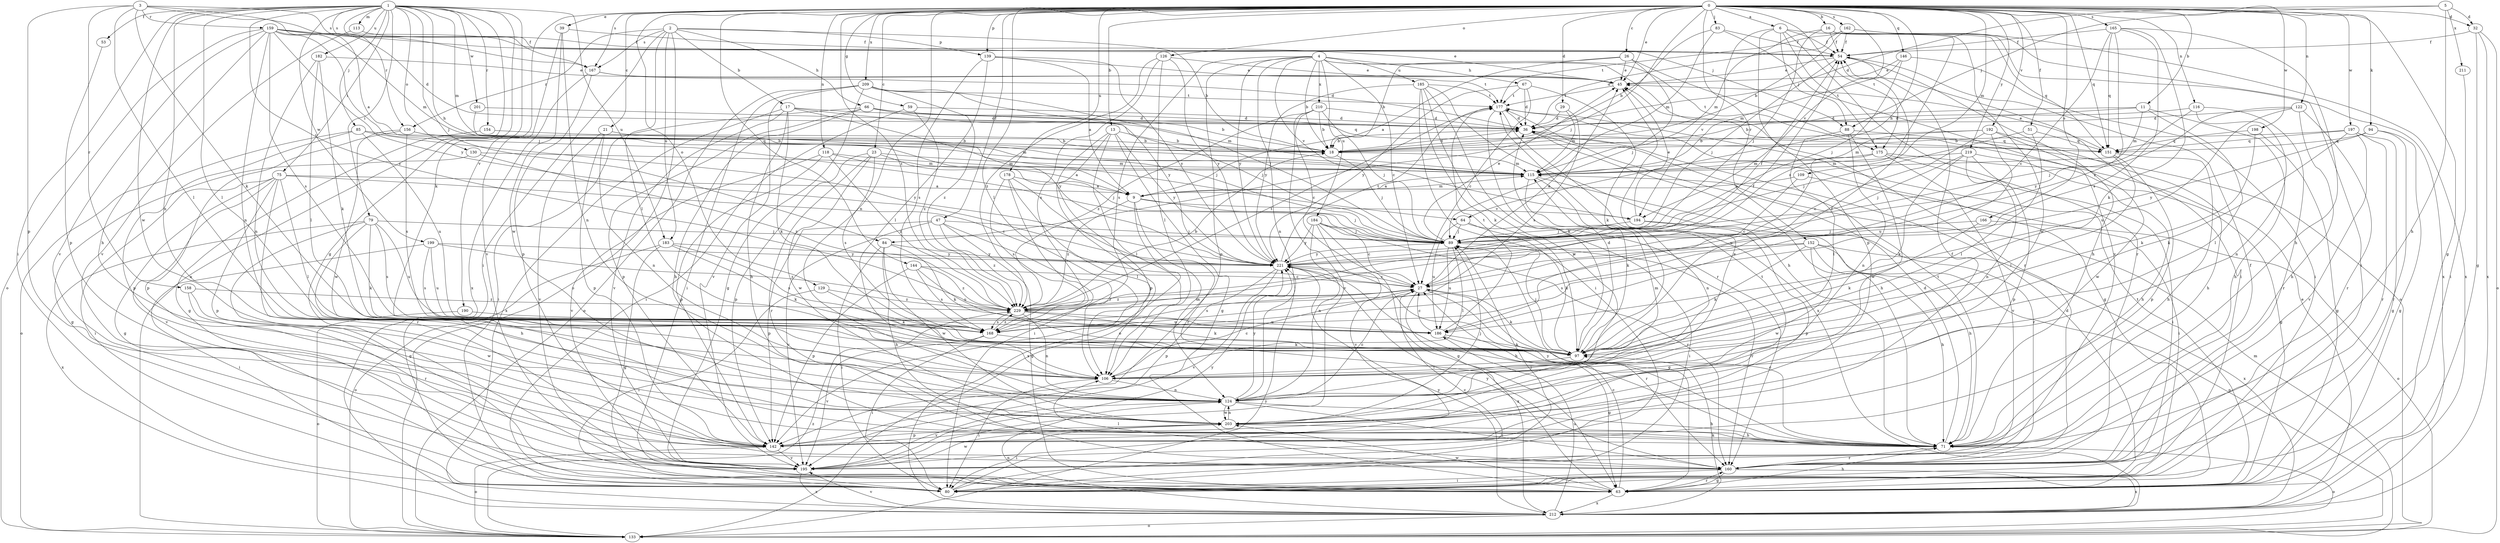 strict digraph  {
0;
1;
2;
3;
4;
5;
6;
9;
11;
13;
16;
17;
18;
21;
23;
26;
27;
29;
32;
36;
39;
45;
47;
51;
53;
54;
59;
63;
64;
66;
67;
71;
75;
79;
80;
83;
84;
85;
88;
89;
94;
97;
106;
109;
113;
115;
116;
118;
122;
124;
126;
129;
130;
133;
139;
142;
144;
146;
151;
152;
154;
156;
158;
159;
160;
162;
165;
166;
167;
168;
175;
177;
178;
182;
183;
184;
185;
186;
190;
192;
194;
195;
197;
198;
199;
201;
203;
209;
210;
211;
212;
219;
221;
229;
0 -> 6  [label=a];
0 -> 11  [label=b];
0 -> 13  [label=b];
0 -> 16  [label=b];
0 -> 21  [label=c];
0 -> 23  [label=c];
0 -> 26  [label=c];
0 -> 29  [label=d];
0 -> 32  [label=d];
0 -> 39  [label=e];
0 -> 45  [label=e];
0 -> 47  [label=f];
0 -> 51  [label=f];
0 -> 59  [label=g];
0 -> 63  [label=g];
0 -> 64  [label=h];
0 -> 83  [label=j];
0 -> 84  [label=j];
0 -> 94  [label=k];
0 -> 106  [label=l];
0 -> 109  [label=m];
0 -> 116  [label=n];
0 -> 118  [label=n];
0 -> 122  [label=n];
0 -> 124  [label=n];
0 -> 126  [label=o];
0 -> 129  [label=o];
0 -> 139  [label=p];
0 -> 144  [label=q];
0 -> 146  [label=q];
0 -> 151  [label=q];
0 -> 152  [label=r];
0 -> 162  [label=s];
0 -> 165  [label=s];
0 -> 166  [label=s];
0 -> 167  [label=s];
0 -> 175  [label=t];
0 -> 178  [label=u];
0 -> 190  [label=v];
0 -> 192  [label=v];
0 -> 194  [label=v];
0 -> 197  [label=w];
0 -> 198  [label=w];
0 -> 209  [label=x];
0 -> 219  [label=y];
0 -> 229  [label=z];
1 -> 53  [label=f];
1 -> 63  [label=g];
1 -> 64  [label=h];
1 -> 75  [label=i];
1 -> 79  [label=i];
1 -> 80  [label=i];
1 -> 84  [label=j];
1 -> 85  [label=j];
1 -> 88  [label=j];
1 -> 97  [label=k];
1 -> 106  [label=l];
1 -> 113  [label=m];
1 -> 115  [label=m];
1 -> 124  [label=n];
1 -> 130  [label=o];
1 -> 133  [label=o];
1 -> 154  [label=r];
1 -> 167  [label=s];
1 -> 182  [label=u];
1 -> 183  [label=u];
1 -> 199  [label=w];
1 -> 201  [label=w];
1 -> 203  [label=w];
1 -> 229  [label=z];
2 -> 17  [label=b];
2 -> 18  [label=b];
2 -> 66  [label=h];
2 -> 80  [label=i];
2 -> 106  [label=l];
2 -> 133  [label=o];
2 -> 139  [label=p];
2 -> 156  [label=r];
2 -> 167  [label=s];
2 -> 183  [label=u];
3 -> 9  [label=a];
3 -> 97  [label=k];
3 -> 106  [label=l];
3 -> 142  [label=p];
3 -> 156  [label=r];
3 -> 158  [label=r];
3 -> 159  [label=r];
3 -> 167  [label=s];
4 -> 18  [label=b];
4 -> 27  [label=c];
4 -> 67  [label=h];
4 -> 124  [label=n];
4 -> 142  [label=p];
4 -> 160  [label=r];
4 -> 168  [label=s];
4 -> 175  [label=t];
4 -> 184  [label=u];
4 -> 185  [label=u];
4 -> 194  [label=v];
4 -> 210  [label=x];
4 -> 221  [label=y];
5 -> 32  [label=d];
5 -> 36  [label=d];
5 -> 71  [label=h];
5 -> 88  [label=j];
5 -> 211  [label=x];
6 -> 54  [label=f];
6 -> 88  [label=j];
6 -> 142  [label=p];
6 -> 151  [label=q];
6 -> 160  [label=r];
6 -> 175  [label=t];
6 -> 194  [label=v];
9 -> 89  [label=j];
9 -> 115  [label=m];
9 -> 124  [label=n];
9 -> 194  [label=v];
9 -> 212  [label=x];
9 -> 229  [label=z];
11 -> 18  [label=b];
11 -> 36  [label=d];
11 -> 71  [label=h];
11 -> 106  [label=l];
11 -> 115  [label=m];
13 -> 18  [label=b];
13 -> 63  [label=g];
13 -> 106  [label=l];
13 -> 133  [label=o];
13 -> 142  [label=p];
13 -> 221  [label=y];
16 -> 54  [label=f];
16 -> 89  [label=j];
16 -> 115  [label=m];
16 -> 203  [label=w];
16 -> 212  [label=x];
16 -> 229  [label=z];
17 -> 36  [label=d];
17 -> 71  [label=h];
17 -> 89  [label=j];
17 -> 97  [label=k];
17 -> 195  [label=v];
17 -> 212  [label=x];
17 -> 221  [label=y];
18 -> 36  [label=d];
18 -> 89  [label=j];
18 -> 115  [label=m];
21 -> 18  [label=b];
21 -> 124  [label=n];
21 -> 142  [label=p];
21 -> 195  [label=v];
23 -> 9  [label=a];
23 -> 115  [label=m];
23 -> 142  [label=p];
23 -> 160  [label=r];
23 -> 168  [label=s];
23 -> 203  [label=w];
26 -> 9  [label=a];
26 -> 18  [label=b];
26 -> 45  [label=e];
26 -> 89  [label=j];
26 -> 133  [label=o];
27 -> 45  [label=e];
27 -> 97  [label=k];
27 -> 160  [label=r];
27 -> 168  [label=s];
27 -> 212  [label=x];
27 -> 229  [label=z];
29 -> 36  [label=d];
29 -> 115  [label=m];
29 -> 168  [label=s];
32 -> 54  [label=f];
32 -> 63  [label=g];
32 -> 133  [label=o];
32 -> 212  [label=x];
36 -> 18  [label=b];
36 -> 71  [label=h];
36 -> 151  [label=q];
39 -> 54  [label=f];
39 -> 124  [label=n];
39 -> 195  [label=v];
39 -> 203  [label=w];
45 -> 177  [label=t];
47 -> 63  [label=g];
47 -> 89  [label=j];
47 -> 106  [label=l];
47 -> 142  [label=p];
47 -> 195  [label=v];
47 -> 229  [label=z];
51 -> 89  [label=j];
51 -> 106  [label=l];
51 -> 151  [label=q];
53 -> 142  [label=p];
54 -> 45  [label=e];
54 -> 71  [label=h];
54 -> 80  [label=i];
54 -> 89  [label=j];
59 -> 36  [label=d];
59 -> 80  [label=i];
59 -> 229  [label=z];
63 -> 27  [label=c];
63 -> 36  [label=d];
63 -> 71  [label=h];
63 -> 160  [label=r];
63 -> 177  [label=t];
63 -> 203  [label=w];
63 -> 212  [label=x];
63 -> 221  [label=y];
64 -> 80  [label=i];
64 -> 89  [label=j];
64 -> 97  [label=k];
64 -> 186  [label=u];
66 -> 18  [label=b];
66 -> 36  [label=d];
66 -> 71  [label=h];
66 -> 80  [label=i];
66 -> 115  [label=m];
66 -> 142  [label=p];
66 -> 151  [label=q];
67 -> 27  [label=c];
67 -> 36  [label=d];
67 -> 97  [label=k];
67 -> 177  [label=t];
67 -> 221  [label=y];
71 -> 27  [label=c];
71 -> 36  [label=d];
71 -> 133  [label=o];
71 -> 160  [label=r];
71 -> 177  [label=t];
71 -> 221  [label=y];
75 -> 9  [label=a];
75 -> 27  [label=c];
75 -> 63  [label=g];
75 -> 80  [label=i];
75 -> 106  [label=l];
75 -> 142  [label=p];
75 -> 160  [label=r];
75 -> 195  [label=v];
79 -> 63  [label=g];
79 -> 71  [label=h];
79 -> 89  [label=j];
79 -> 97  [label=k];
79 -> 168  [label=s];
79 -> 186  [label=u];
79 -> 212  [label=x];
80 -> 27  [label=c];
80 -> 89  [label=j];
83 -> 18  [label=b];
83 -> 54  [label=f];
83 -> 115  [label=m];
83 -> 195  [label=v];
84 -> 71  [label=h];
84 -> 80  [label=i];
84 -> 97  [label=k];
84 -> 203  [label=w];
84 -> 221  [label=y];
85 -> 18  [label=b];
85 -> 133  [label=o];
85 -> 142  [label=p];
85 -> 186  [label=u];
85 -> 221  [label=y];
88 -> 106  [label=l];
88 -> 124  [label=n];
88 -> 151  [label=q];
88 -> 203  [label=w];
89 -> 45  [label=e];
89 -> 63  [label=g];
89 -> 106  [label=l];
89 -> 160  [label=r];
89 -> 186  [label=u];
89 -> 221  [label=y];
94 -> 63  [label=g];
94 -> 151  [label=q];
94 -> 160  [label=r];
94 -> 221  [label=y];
97 -> 36  [label=d];
97 -> 54  [label=f];
97 -> 89  [label=j];
97 -> 106  [label=l];
106 -> 27  [label=c];
106 -> 80  [label=i];
106 -> 124  [label=n];
109 -> 9  [label=a];
109 -> 27  [label=c];
109 -> 80  [label=i];
113 -> 54  [label=f];
113 -> 195  [label=v];
115 -> 9  [label=a];
115 -> 97  [label=k];
115 -> 124  [label=n];
115 -> 160  [label=r];
116 -> 36  [label=d];
116 -> 89  [label=j];
116 -> 124  [label=n];
116 -> 160  [label=r];
118 -> 89  [label=j];
118 -> 115  [label=m];
118 -> 142  [label=p];
118 -> 195  [label=v];
118 -> 229  [label=z];
122 -> 36  [label=d];
122 -> 71  [label=h];
122 -> 160  [label=r];
122 -> 186  [label=u];
122 -> 221  [label=y];
124 -> 27  [label=c];
124 -> 71  [label=h];
124 -> 115  [label=m];
124 -> 160  [label=r];
124 -> 195  [label=v];
124 -> 203  [label=w];
124 -> 221  [label=y];
126 -> 45  [label=e];
126 -> 106  [label=l];
126 -> 168  [label=s];
126 -> 221  [label=y];
126 -> 229  [label=z];
129 -> 80  [label=i];
129 -> 97  [label=k];
129 -> 229  [label=z];
130 -> 63  [label=g];
130 -> 115  [label=m];
130 -> 229  [label=z];
133 -> 115  [label=m];
133 -> 221  [label=y];
133 -> 229  [label=z];
139 -> 9  [label=a];
139 -> 45  [label=e];
139 -> 106  [label=l];
139 -> 168  [label=s];
139 -> 221  [label=y];
142 -> 54  [label=f];
142 -> 133  [label=o];
142 -> 177  [label=t];
142 -> 195  [label=v];
144 -> 27  [label=c];
144 -> 142  [label=p];
144 -> 168  [label=s];
144 -> 186  [label=u];
144 -> 229  [label=z];
146 -> 45  [label=e];
146 -> 80  [label=i];
146 -> 89  [label=j];
146 -> 115  [label=m];
151 -> 45  [label=e];
151 -> 71  [label=h];
151 -> 106  [label=l];
151 -> 142  [label=p];
152 -> 71  [label=h];
152 -> 97  [label=k];
152 -> 133  [label=o];
152 -> 168  [label=s];
152 -> 203  [label=w];
152 -> 212  [label=x];
152 -> 221  [label=y];
154 -> 18  [label=b];
154 -> 63  [label=g];
156 -> 18  [label=b];
156 -> 115  [label=m];
156 -> 142  [label=p];
156 -> 168  [label=s];
156 -> 203  [label=w];
158 -> 160  [label=r];
158 -> 203  [label=w];
158 -> 229  [label=z];
159 -> 36  [label=d];
159 -> 45  [label=e];
159 -> 54  [label=f];
159 -> 71  [label=h];
159 -> 89  [label=j];
159 -> 115  [label=m];
159 -> 124  [label=n];
159 -> 133  [label=o];
159 -> 168  [label=s];
159 -> 195  [label=v];
159 -> 221  [label=y];
160 -> 54  [label=f];
160 -> 63  [label=g];
160 -> 80  [label=i];
160 -> 106  [label=l];
160 -> 212  [label=x];
162 -> 18  [label=b];
162 -> 36  [label=d];
162 -> 54  [label=f];
162 -> 80  [label=i];
162 -> 177  [label=t];
162 -> 212  [label=x];
165 -> 27  [label=c];
165 -> 54  [label=f];
165 -> 71  [label=h];
165 -> 97  [label=k];
165 -> 151  [label=q];
165 -> 168  [label=s];
165 -> 229  [label=z];
166 -> 89  [label=j];
166 -> 97  [label=k];
166 -> 133  [label=o];
167 -> 36  [label=d];
167 -> 142  [label=p];
167 -> 177  [label=t];
167 -> 212  [label=x];
168 -> 80  [label=i];
168 -> 97  [label=k];
168 -> 195  [label=v];
168 -> 229  [label=z];
175 -> 63  [label=g];
175 -> 80  [label=i];
175 -> 115  [label=m];
175 -> 186  [label=u];
175 -> 195  [label=v];
177 -> 36  [label=d];
177 -> 63  [label=g];
177 -> 97  [label=k];
177 -> 212  [label=x];
178 -> 9  [label=a];
178 -> 80  [label=i];
178 -> 106  [label=l];
178 -> 160  [label=r];
178 -> 168  [label=s];
182 -> 45  [label=e];
182 -> 97  [label=k];
182 -> 106  [label=l];
182 -> 124  [label=n];
183 -> 63  [label=g];
183 -> 97  [label=k];
183 -> 133  [label=o];
183 -> 168  [label=s];
183 -> 221  [label=y];
184 -> 27  [label=c];
184 -> 63  [label=g];
184 -> 89  [label=j];
184 -> 124  [label=n];
184 -> 160  [label=r];
184 -> 195  [label=v];
184 -> 221  [label=y];
185 -> 71  [label=h];
185 -> 80  [label=i];
185 -> 97  [label=k];
185 -> 160  [label=r];
185 -> 177  [label=t];
185 -> 203  [label=w];
185 -> 221  [label=y];
186 -> 27  [label=c];
186 -> 63  [label=g];
186 -> 97  [label=k];
186 -> 177  [label=t];
190 -> 133  [label=o];
190 -> 186  [label=u];
192 -> 18  [label=b];
192 -> 27  [label=c];
192 -> 71  [label=h];
192 -> 115  [label=m];
192 -> 186  [label=u];
192 -> 203  [label=w];
194 -> 45  [label=e];
194 -> 71  [label=h];
194 -> 89  [label=j];
194 -> 142  [label=p];
195 -> 203  [label=w];
195 -> 212  [label=x];
195 -> 221  [label=y];
197 -> 18  [label=b];
197 -> 63  [label=g];
197 -> 97  [label=k];
197 -> 151  [label=q];
197 -> 160  [label=r];
197 -> 195  [label=v];
198 -> 63  [label=g];
198 -> 97  [label=k];
198 -> 151  [label=q];
199 -> 80  [label=i];
199 -> 168  [label=s];
199 -> 186  [label=u];
199 -> 221  [label=y];
199 -> 229  [label=z];
201 -> 36  [label=d];
201 -> 89  [label=j];
203 -> 45  [label=e];
203 -> 71  [label=h];
203 -> 80  [label=i];
203 -> 89  [label=j];
203 -> 124  [label=n];
203 -> 142  [label=p];
209 -> 63  [label=g];
209 -> 80  [label=i];
209 -> 89  [label=j];
209 -> 133  [label=o];
209 -> 177  [label=t];
209 -> 195  [label=v];
209 -> 221  [label=y];
209 -> 229  [label=z];
210 -> 18  [label=b];
210 -> 27  [label=c];
210 -> 36  [label=d];
210 -> 89  [label=j];
210 -> 195  [label=v];
210 -> 229  [label=z];
211 -> 80  [label=i];
212 -> 45  [label=e];
212 -> 97  [label=k];
212 -> 124  [label=n];
212 -> 133  [label=o];
212 -> 186  [label=u];
212 -> 195  [label=v];
212 -> 221  [label=y];
219 -> 71  [label=h];
219 -> 89  [label=j];
219 -> 97  [label=k];
219 -> 115  [label=m];
219 -> 124  [label=n];
219 -> 142  [label=p];
221 -> 27  [label=c];
221 -> 54  [label=f];
221 -> 71  [label=h];
221 -> 142  [label=p];
221 -> 177  [label=t];
221 -> 195  [label=v];
229 -> 18  [label=b];
229 -> 27  [label=c];
229 -> 54  [label=f];
229 -> 97  [label=k];
229 -> 124  [label=n];
229 -> 168  [label=s];
229 -> 177  [label=t];
229 -> 186  [label=u];
}
